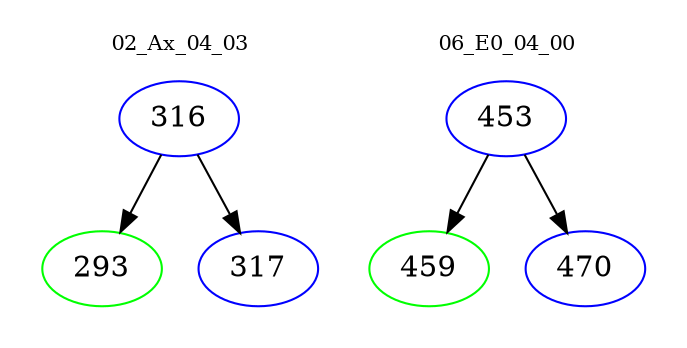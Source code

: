digraph{
subgraph cluster_0 {
color = white
label = "02_Ax_04_03";
fontsize=10;
T0_316 [label="316", color="blue"]
T0_316 -> T0_293 [color="black"]
T0_293 [label="293", color="green"]
T0_316 -> T0_317 [color="black"]
T0_317 [label="317", color="blue"]
}
subgraph cluster_1 {
color = white
label = "06_E0_04_00";
fontsize=10;
T1_453 [label="453", color="blue"]
T1_453 -> T1_459 [color="black"]
T1_459 [label="459", color="green"]
T1_453 -> T1_470 [color="black"]
T1_470 [label="470", color="blue"]
}
}
